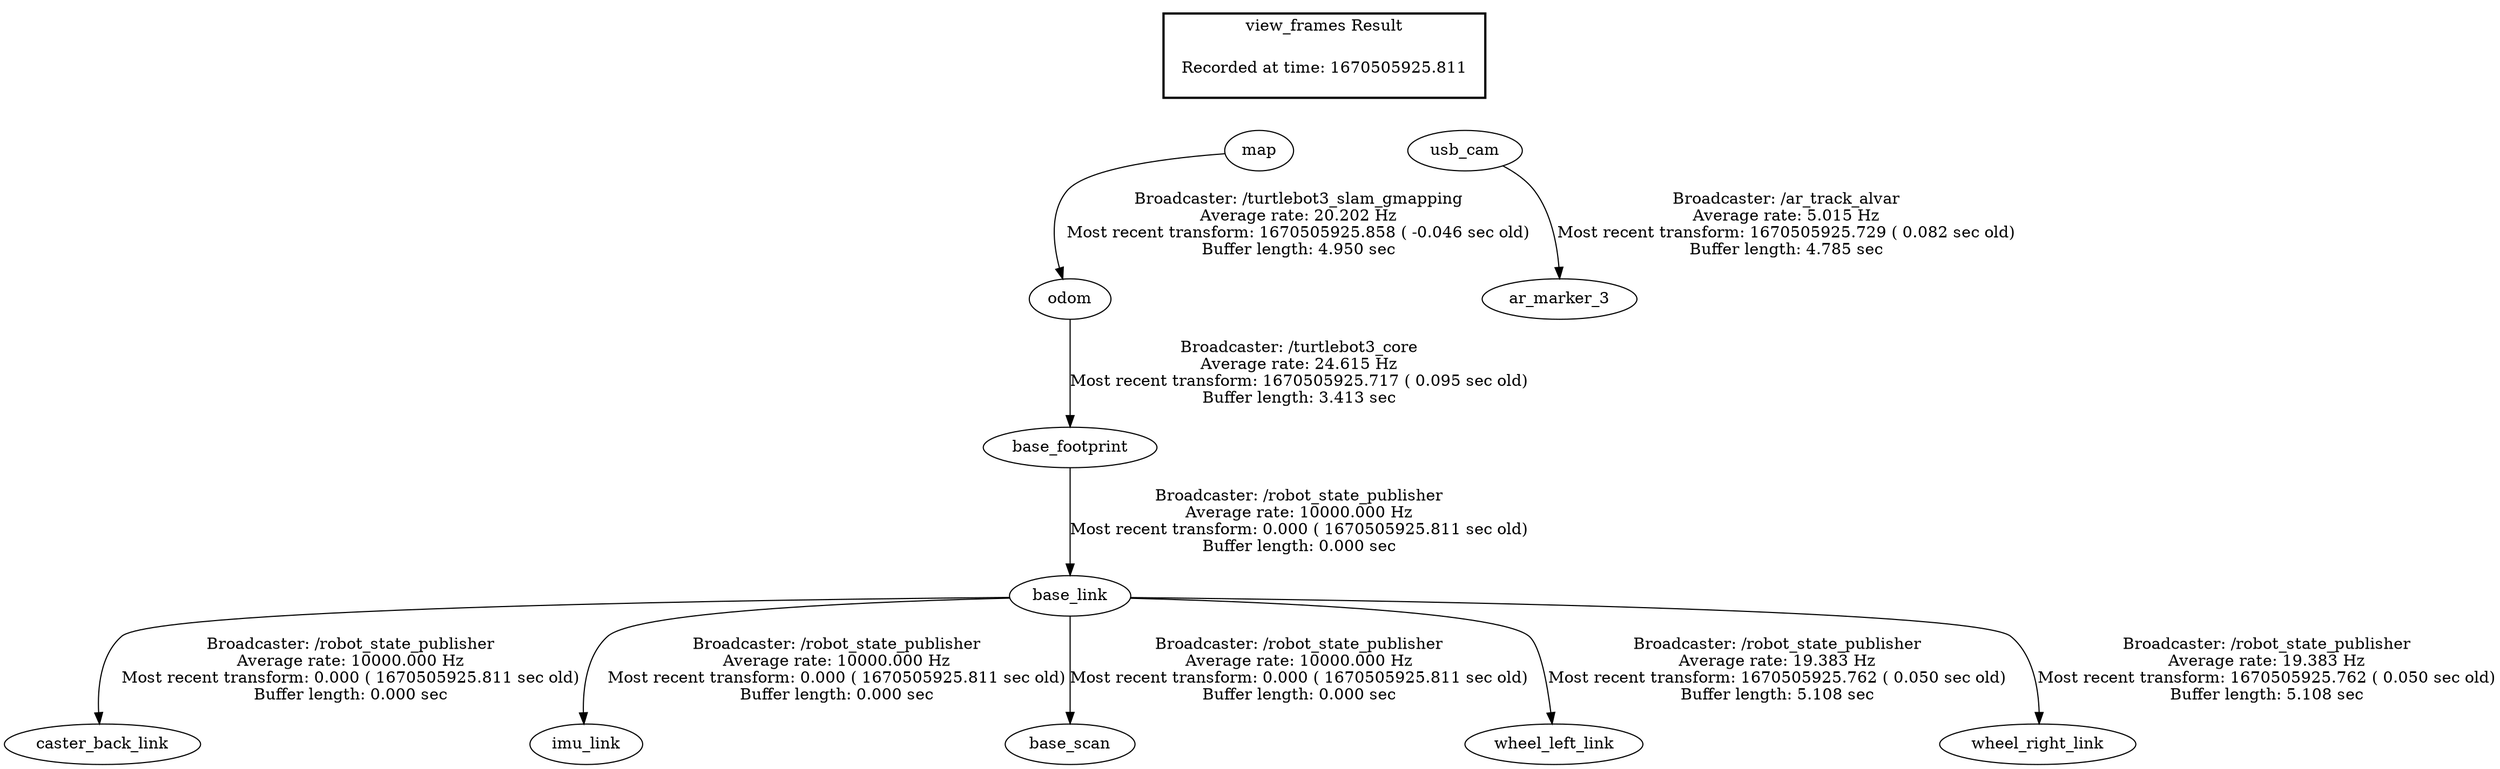 digraph G {
"base_footprint" -> "base_link"[label="Broadcaster: /robot_state_publisher\nAverage rate: 10000.000 Hz\nMost recent transform: 0.000 ( 1670505925.811 sec old)\nBuffer length: 0.000 sec\n"];
"odom" -> "base_footprint"[label="Broadcaster: /turtlebot3_core\nAverage rate: 24.615 Hz\nMost recent transform: 1670505925.717 ( 0.095 sec old)\nBuffer length: 3.413 sec\n"];
"base_link" -> "caster_back_link"[label="Broadcaster: /robot_state_publisher\nAverage rate: 10000.000 Hz\nMost recent transform: 0.000 ( 1670505925.811 sec old)\nBuffer length: 0.000 sec\n"];
"base_link" -> "imu_link"[label="Broadcaster: /robot_state_publisher\nAverage rate: 10000.000 Hz\nMost recent transform: 0.000 ( 1670505925.811 sec old)\nBuffer length: 0.000 sec\n"];
"base_link" -> "base_scan"[label="Broadcaster: /robot_state_publisher\nAverage rate: 10000.000 Hz\nMost recent transform: 0.000 ( 1670505925.811 sec old)\nBuffer length: 0.000 sec\n"];
"map" -> "odom"[label="Broadcaster: /turtlebot3_slam_gmapping\nAverage rate: 20.202 Hz\nMost recent transform: 1670505925.858 ( -0.046 sec old)\nBuffer length: 4.950 sec\n"];
"usb_cam" -> "ar_marker_3"[label="Broadcaster: /ar_track_alvar\nAverage rate: 5.015 Hz\nMost recent transform: 1670505925.729 ( 0.082 sec old)\nBuffer length: 4.785 sec\n"];
"base_link" -> "wheel_left_link"[label="Broadcaster: /robot_state_publisher\nAverage rate: 19.383 Hz\nMost recent transform: 1670505925.762 ( 0.050 sec old)\nBuffer length: 5.108 sec\n"];
"base_link" -> "wheel_right_link"[label="Broadcaster: /robot_state_publisher\nAverage rate: 19.383 Hz\nMost recent transform: 1670505925.762 ( 0.050 sec old)\nBuffer length: 5.108 sec\n"];
edge [style=invis];
 subgraph cluster_legend { style=bold; color=black; label ="view_frames Result";
"Recorded at time: 1670505925.811"[ shape=plaintext ] ;
 }->"map";
edge [style=invis];
 subgraph cluster_legend { style=bold; color=black; label ="view_frames Result";
"Recorded at time: 1670505925.811"[ shape=plaintext ] ;
 }->"usb_cam";
}